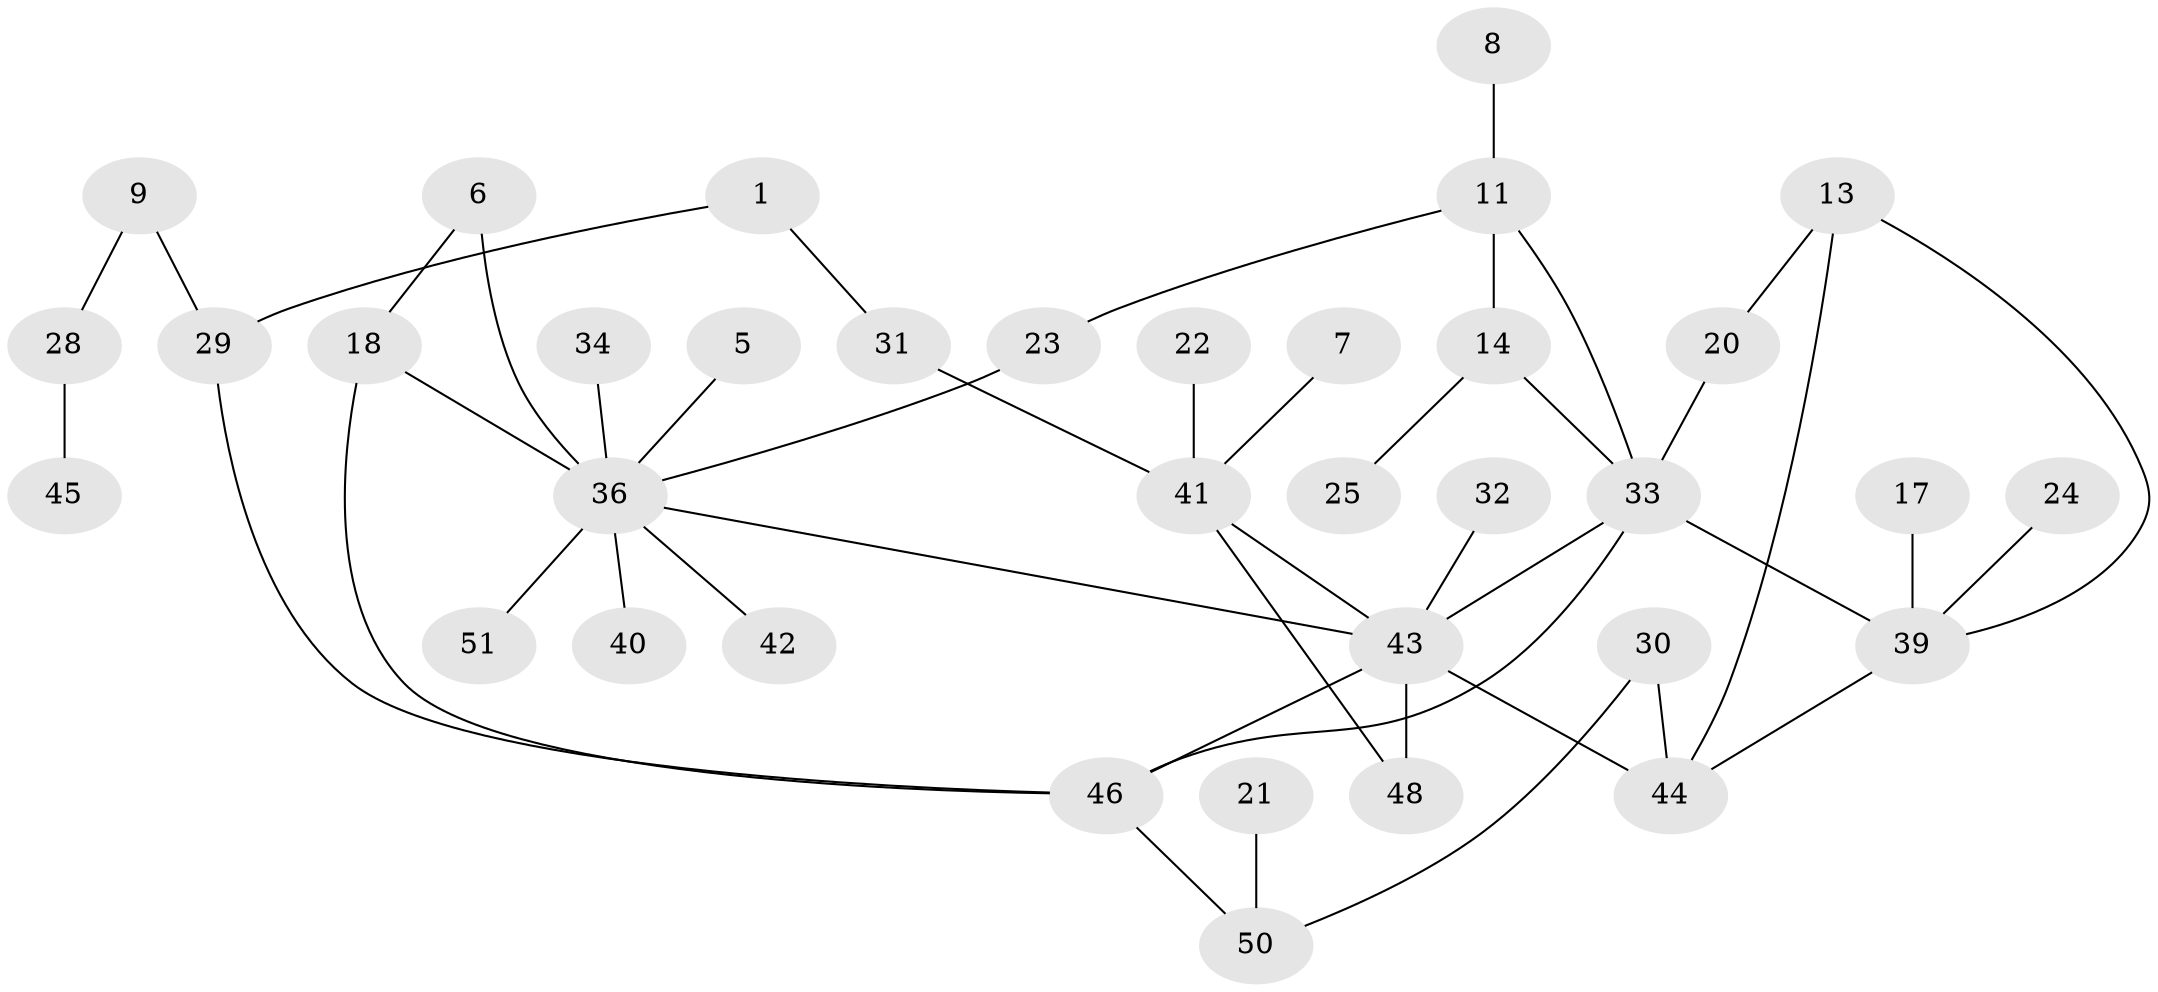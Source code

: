 // original degree distribution, {2: 0.32673267326732675, 1: 0.297029702970297, 4: 0.04950495049504951, 3: 0.13861386138613863, 0: 0.1188118811881188, 5: 0.0594059405940594, 6: 0.009900990099009901}
// Generated by graph-tools (version 1.1) at 2025/25/03/09/25 03:25:23]
// undirected, 36 vertices, 46 edges
graph export_dot {
graph [start="1"]
  node [color=gray90,style=filled];
  1;
  5;
  6;
  7;
  8;
  9;
  11;
  13;
  14;
  17;
  18;
  20;
  21;
  22;
  23;
  24;
  25;
  28;
  29;
  30;
  31;
  32;
  33;
  34;
  36;
  39;
  40;
  41;
  42;
  43;
  44;
  45;
  46;
  48;
  50;
  51;
  1 -- 29 [weight=1.0];
  1 -- 31 [weight=1.0];
  5 -- 36 [weight=1.0];
  6 -- 18 [weight=1.0];
  6 -- 36 [weight=2.0];
  7 -- 41 [weight=1.0];
  8 -- 11 [weight=1.0];
  9 -- 28 [weight=1.0];
  9 -- 29 [weight=1.0];
  11 -- 14 [weight=1.0];
  11 -- 23 [weight=1.0];
  11 -- 33 [weight=1.0];
  13 -- 20 [weight=1.0];
  13 -- 39 [weight=1.0];
  13 -- 44 [weight=1.0];
  14 -- 25 [weight=1.0];
  14 -- 33 [weight=1.0];
  17 -- 39 [weight=1.0];
  18 -- 36 [weight=1.0];
  18 -- 46 [weight=1.0];
  20 -- 33 [weight=1.0];
  21 -- 50 [weight=1.0];
  22 -- 41 [weight=1.0];
  23 -- 36 [weight=1.0];
  24 -- 39 [weight=1.0];
  28 -- 45 [weight=1.0];
  29 -- 46 [weight=1.0];
  30 -- 44 [weight=1.0];
  30 -- 50 [weight=1.0];
  31 -- 41 [weight=1.0];
  32 -- 43 [weight=1.0];
  33 -- 39 [weight=1.0];
  33 -- 43 [weight=1.0];
  33 -- 46 [weight=1.0];
  34 -- 36 [weight=1.0];
  36 -- 40 [weight=1.0];
  36 -- 42 [weight=1.0];
  36 -- 43 [weight=1.0];
  36 -- 51 [weight=1.0];
  39 -- 44 [weight=1.0];
  41 -- 43 [weight=1.0];
  41 -- 48 [weight=1.0];
  43 -- 44 [weight=1.0];
  43 -- 46 [weight=1.0];
  43 -- 48 [weight=1.0];
  46 -- 50 [weight=1.0];
}
